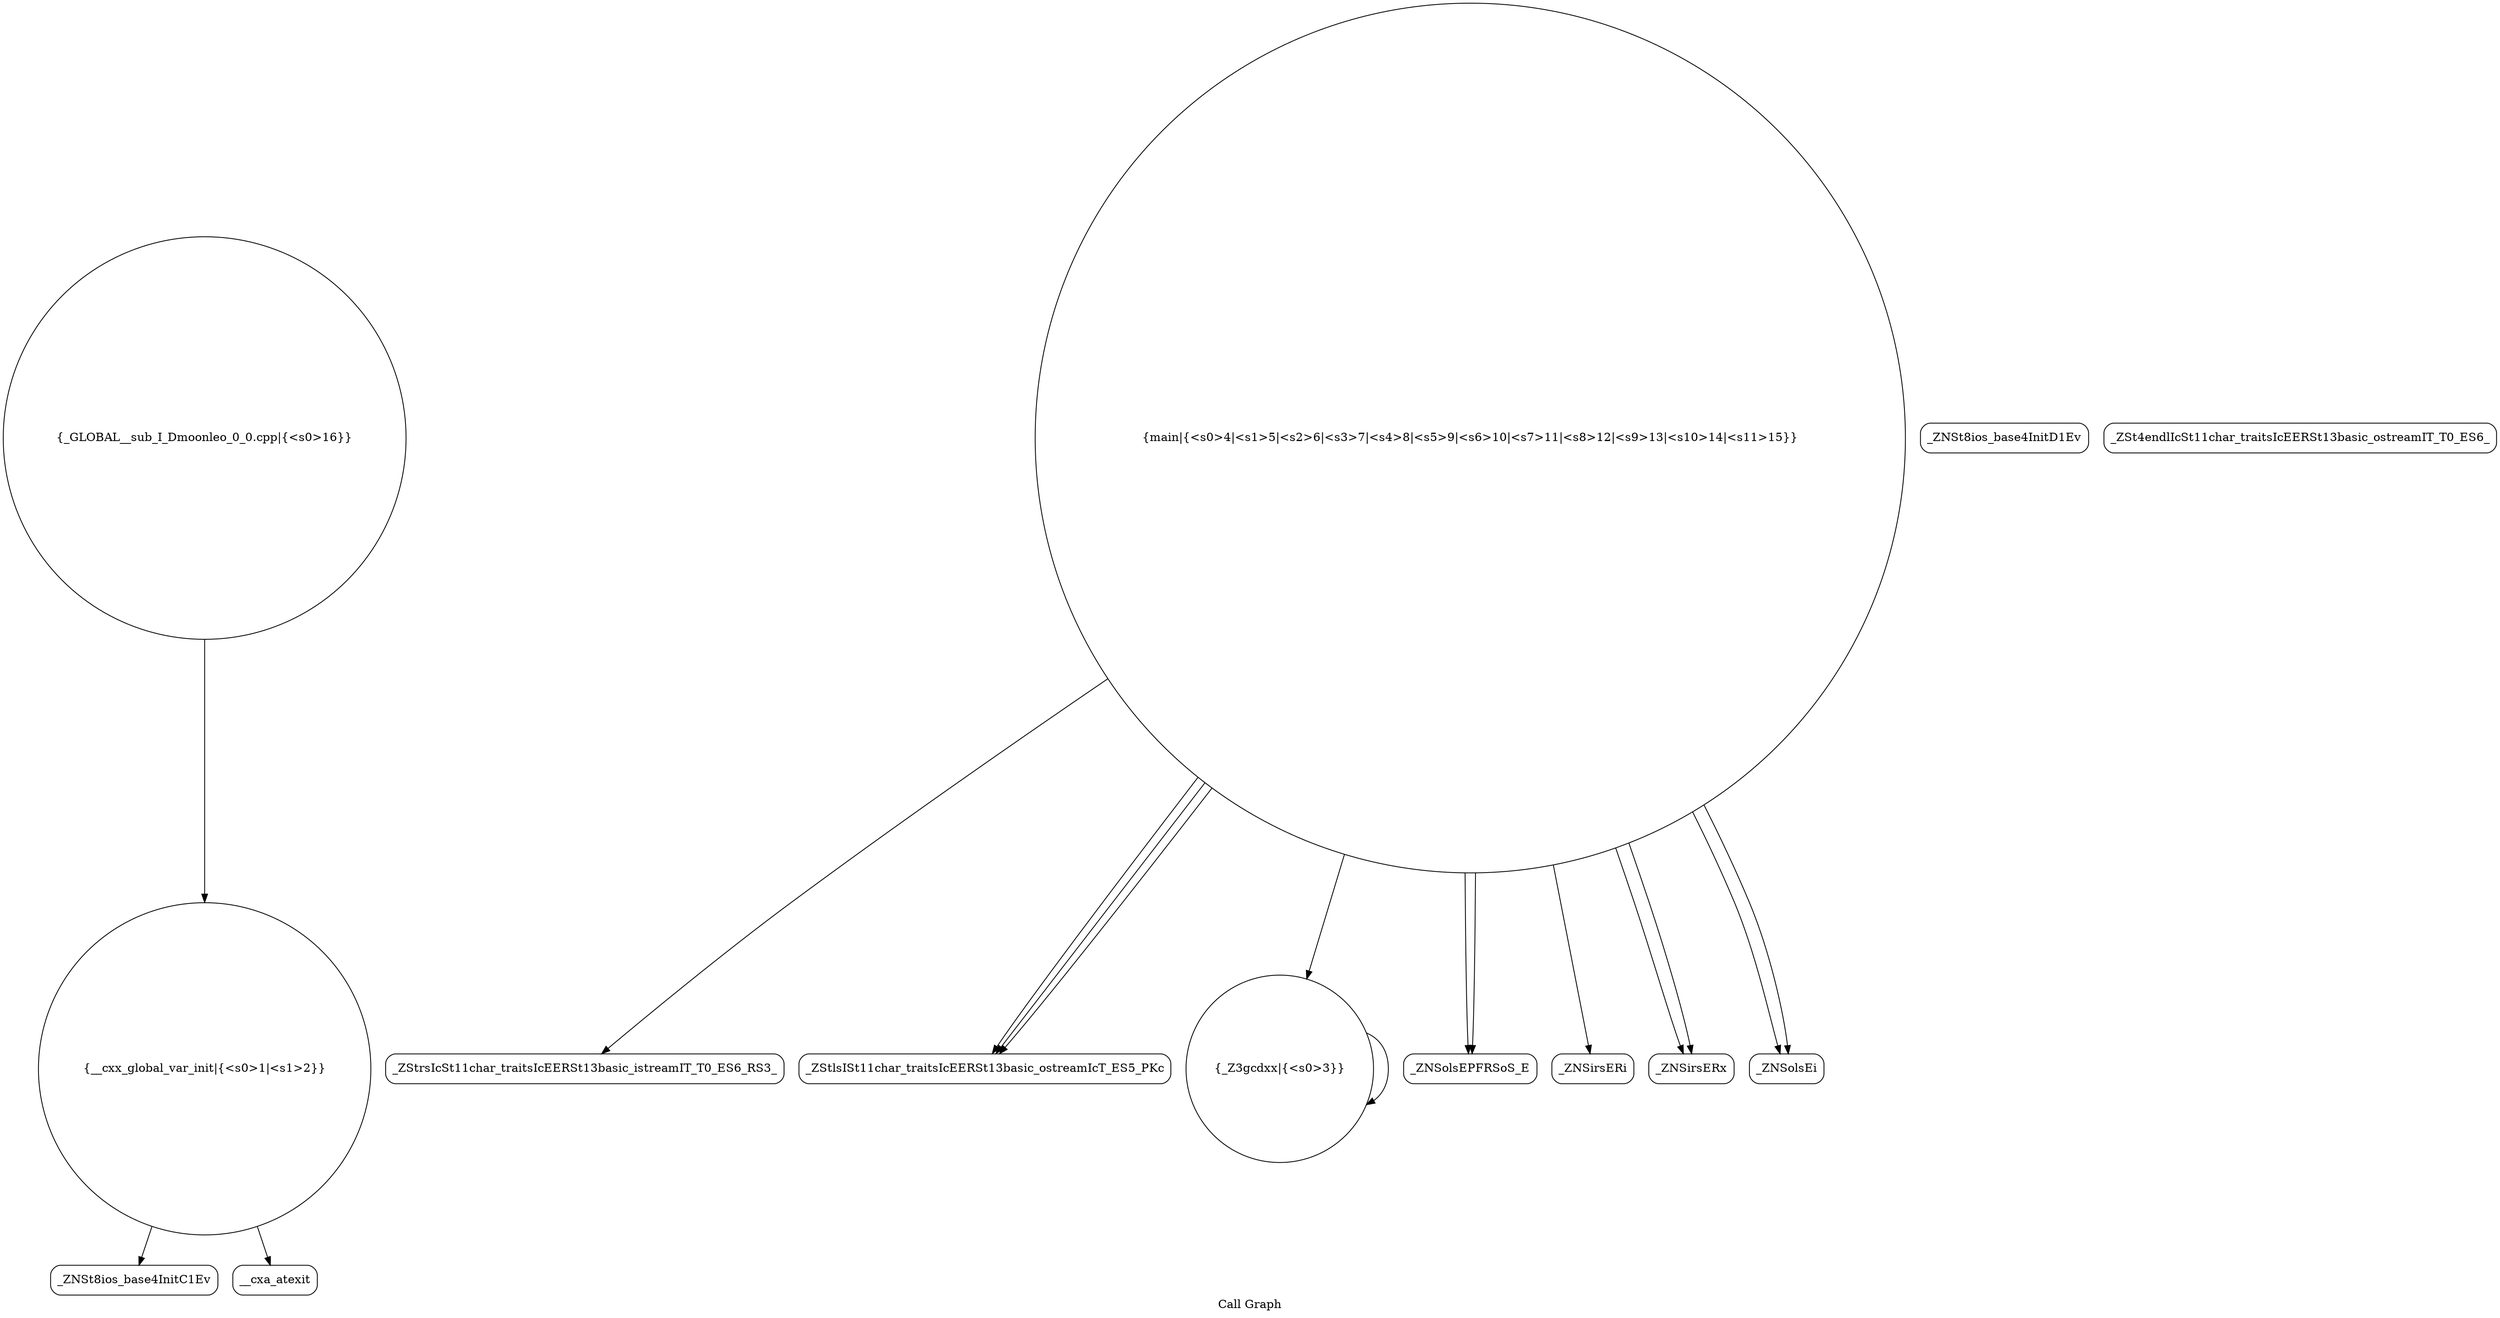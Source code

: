digraph "Call Graph" {
	label="Call Graph";

	Node0x560d16c3d590 [shape=record,shape=circle,label="{__cxx_global_var_init|{<s0>1|<s1>2}}"];
	Node0x560d16c3d590:s0 -> Node0x560d16c3da20[color=black];
	Node0x560d16c3d590:s1 -> Node0x560d16c3db20[color=black];
	Node0x560d16c3dd20 [shape=record,shape=Mrecord,label="{_ZStrsIcSt11char_traitsIcEERSt13basic_istreamIT_T0_ES6_RS3_}"];
	Node0x560d16c3daa0 [shape=record,shape=Mrecord,label="{_ZNSt8ios_base4InitD1Ev}"];
	Node0x560d16c3de20 [shape=record,shape=Mrecord,label="{_ZStlsISt11char_traitsIcEERSt13basic_ostreamIcT_ES5_PKc}"];
	Node0x560d16c3dba0 [shape=record,shape=circle,label="{_Z3gcdxx|{<s0>3}}"];
	Node0x560d16c3dba0:s0 -> Node0x560d16c3dba0[color=black];
	Node0x560d16c3df20 [shape=record,shape=Mrecord,label="{_ZNSolsEPFRSoS_E}"];
	Node0x560d16c3dca0 [shape=record,shape=Mrecord,label="{_ZNSirsERi}"];
	Node0x560d16c3e020 [shape=record,shape=circle,label="{_GLOBAL__sub_I_Dmoonleo_0_0.cpp|{<s0>16}}"];
	Node0x560d16c3e020:s0 -> Node0x560d16c3d590[color=black];
	Node0x560d16c3da20 [shape=record,shape=Mrecord,label="{_ZNSt8ios_base4InitC1Ev}"];
	Node0x560d16c3dda0 [shape=record,shape=Mrecord,label="{_ZNSirsERx}"];
	Node0x560d16c3db20 [shape=record,shape=Mrecord,label="{__cxa_atexit}"];
	Node0x560d16c3dea0 [shape=record,shape=Mrecord,label="{_ZNSolsEi}"];
	Node0x560d16c3dc20 [shape=record,shape=circle,label="{main|{<s0>4|<s1>5|<s2>6|<s3>7|<s4>8|<s5>9|<s6>10|<s7>11|<s8>12|<s9>13|<s10>14|<s11>15}}"];
	Node0x560d16c3dc20:s0 -> Node0x560d16c3dca0[color=black];
	Node0x560d16c3dc20:s1 -> Node0x560d16c3dda0[color=black];
	Node0x560d16c3dc20:s2 -> Node0x560d16c3dd20[color=black];
	Node0x560d16c3dc20:s3 -> Node0x560d16c3dda0[color=black];
	Node0x560d16c3dc20:s4 -> Node0x560d16c3dba0[color=black];
	Node0x560d16c3dc20:s5 -> Node0x560d16c3de20[color=black];
	Node0x560d16c3dc20:s6 -> Node0x560d16c3dea0[color=black];
	Node0x560d16c3dc20:s7 -> Node0x560d16c3de20[color=black];
	Node0x560d16c3dc20:s8 -> Node0x560d16c3de20[color=black];
	Node0x560d16c3dc20:s9 -> Node0x560d16c3df20[color=black];
	Node0x560d16c3dc20:s10 -> Node0x560d16c3dea0[color=black];
	Node0x560d16c3dc20:s11 -> Node0x560d16c3df20[color=black];
	Node0x560d16c3dfa0 [shape=record,shape=Mrecord,label="{_ZSt4endlIcSt11char_traitsIcEERSt13basic_ostreamIT_T0_ES6_}"];
}

